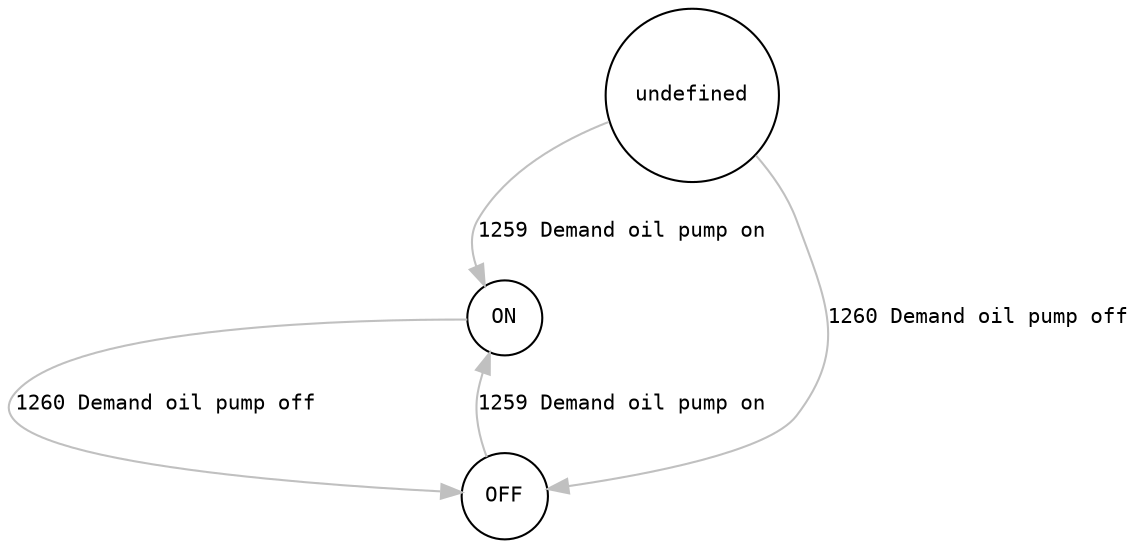 digraph G {
    graph [rankdir=TB labelfontcolor=red fontname="monospace" nodesep=1 size="20,33"]
    node [fontname="monospace" fontsize=10  shape="circle"]
    edge [fontname="monospace" color="grey" fontsize=10]
    undefined [label="undefined"]
    undefined -> ON [label="1259 Demand oil pump on"]
    undefined -> OFF [label="1260 Demand oil pump off"]
    ON [label="ON"]
    ON -> OFF [label="1260 Demand oil pump off"]
    OFF [label="OFF"]
    OFF -> ON [label="1259 Demand oil pump on"]
}
